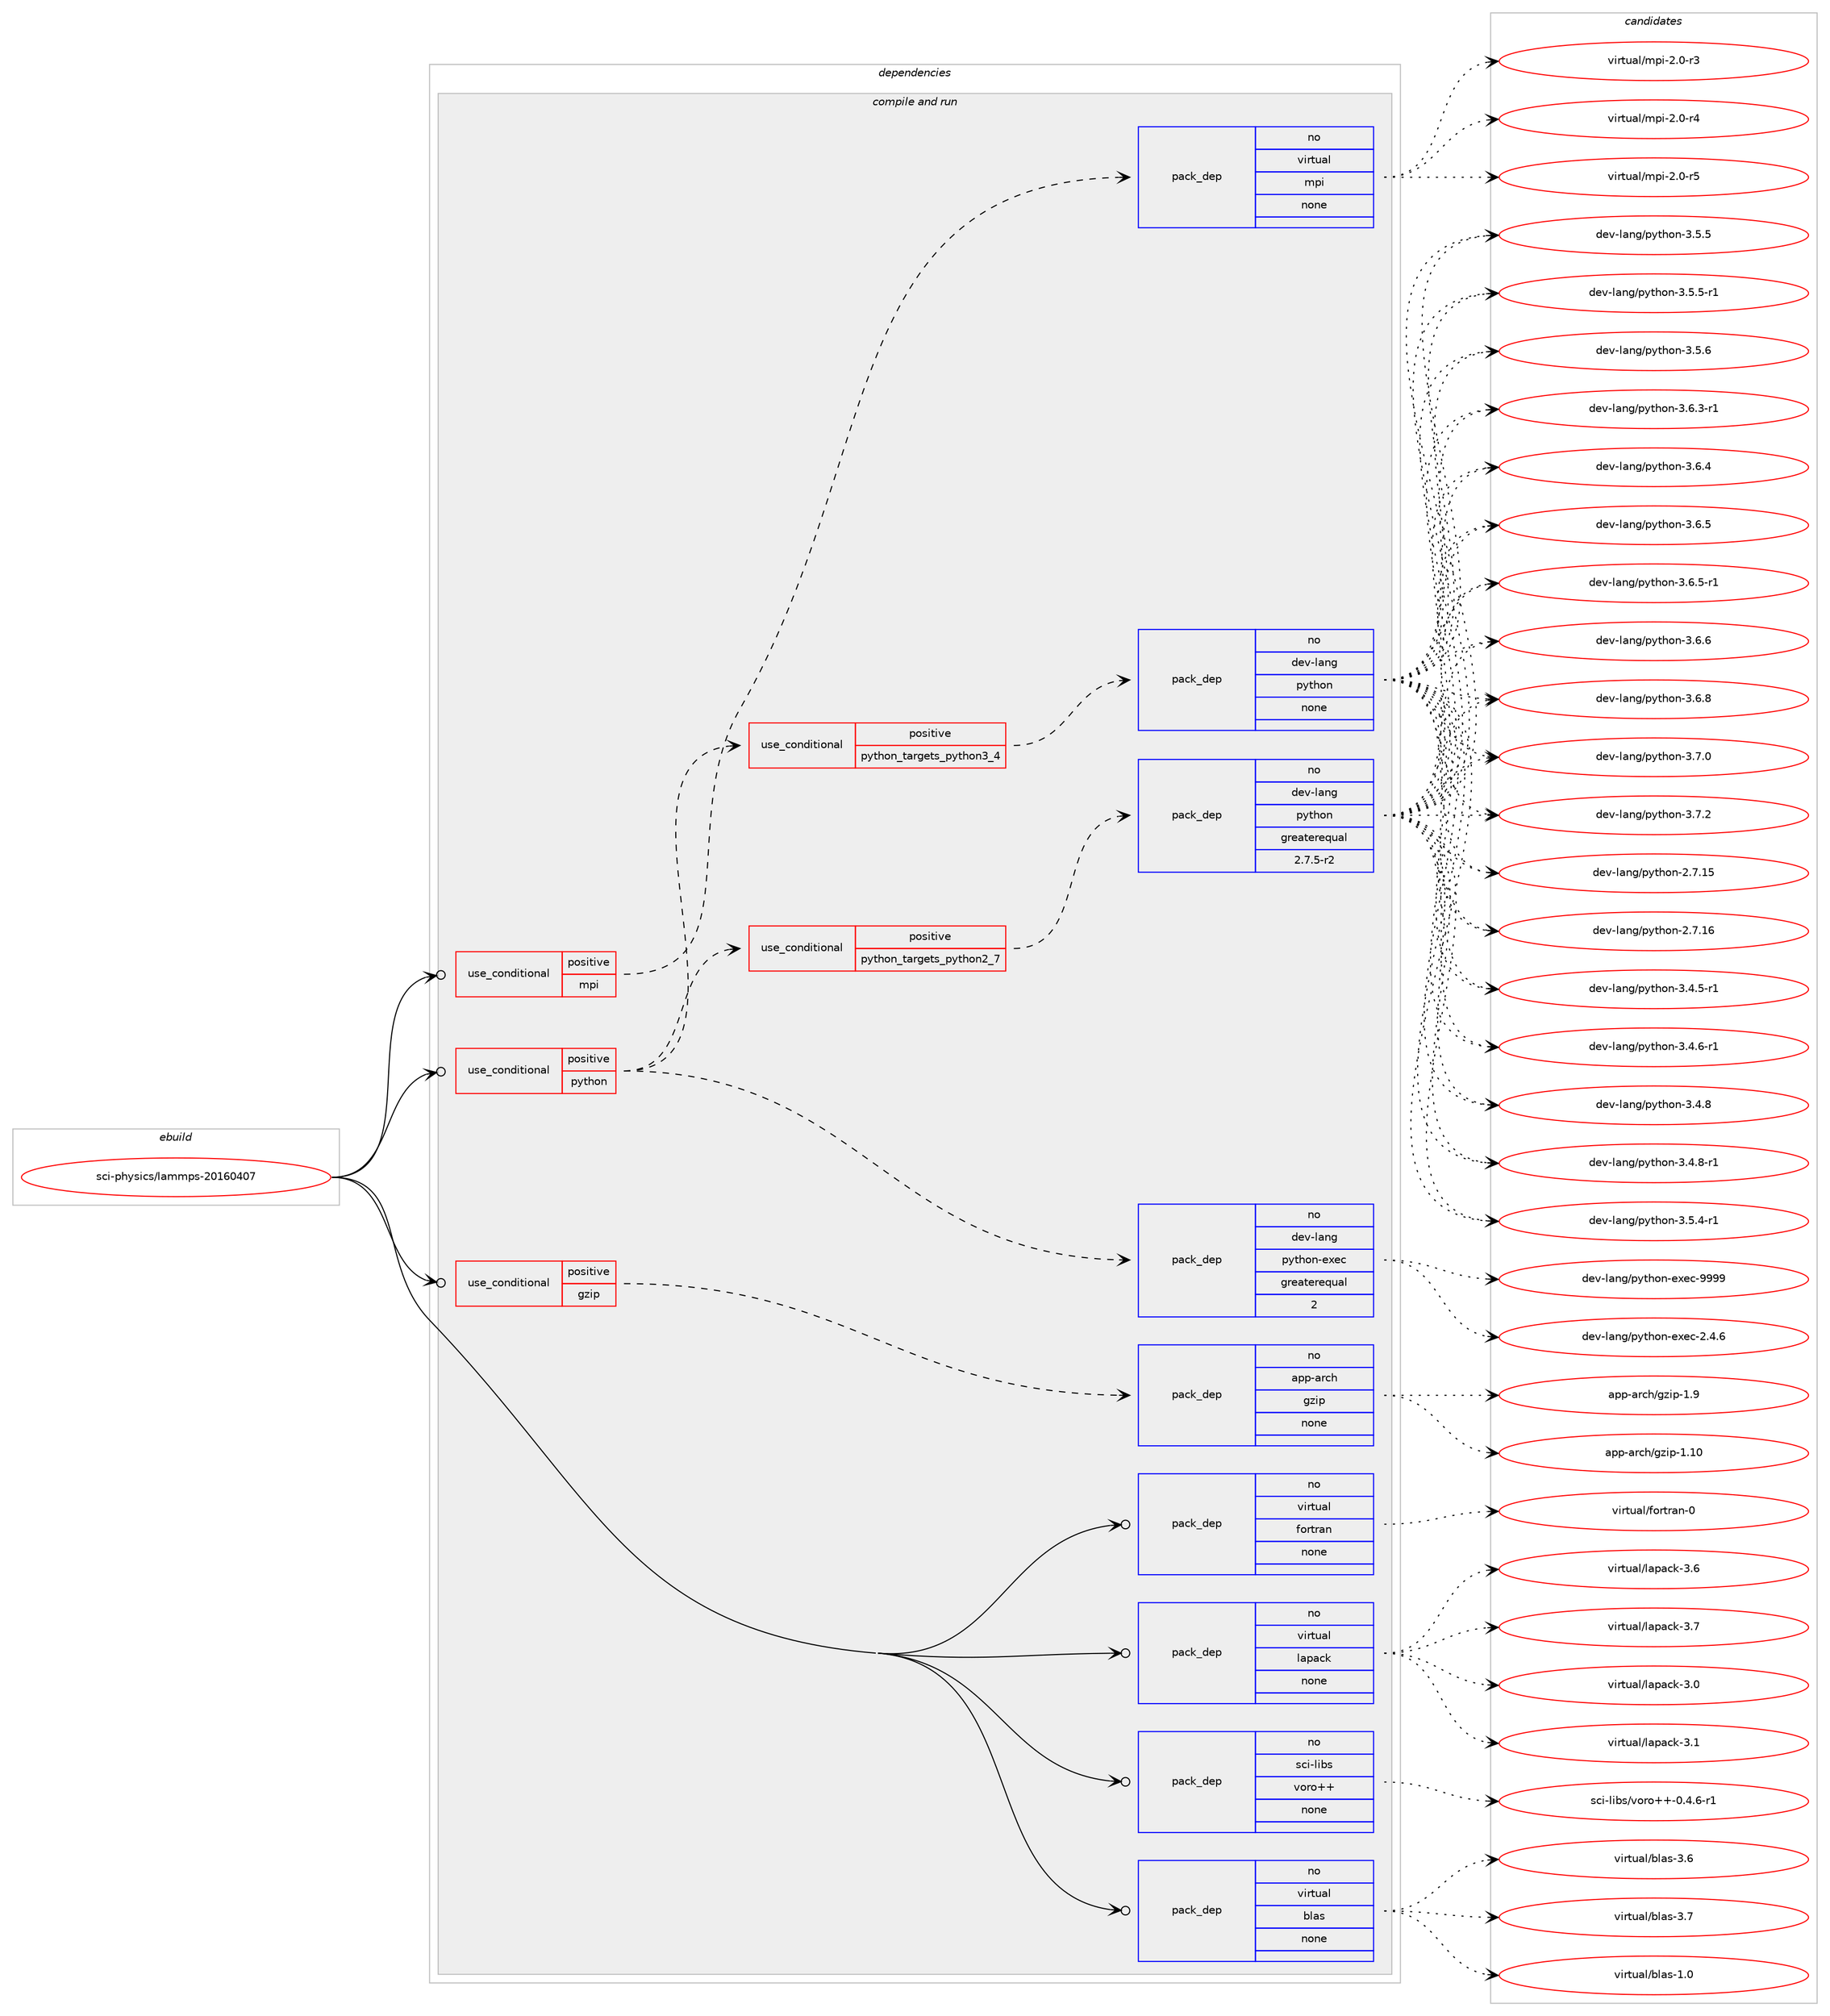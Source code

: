 digraph prolog {

# *************
# Graph options
# *************

newrank=true;
concentrate=true;
compound=true;
graph [rankdir=LR,fontname=Helvetica,fontsize=10,ranksep=1.5];#, ranksep=2.5, nodesep=0.2];
edge  [arrowhead=vee];
node  [fontname=Helvetica,fontsize=10];

# **********
# The ebuild
# **********

subgraph cluster_leftcol {
color=gray;
rank=same;
label=<<i>ebuild</i>>;
id [label="sci-physics/lammps-20160407", color=red, width=4, href="../sci-physics/lammps-20160407.svg"];
}

# ****************
# The dependencies
# ****************

subgraph cluster_midcol {
color=gray;
label=<<i>dependencies</i>>;
subgraph cluster_compile {
fillcolor="#eeeeee";
style=filled;
label=<<i>compile</i>>;
}
subgraph cluster_compileandrun {
fillcolor="#eeeeee";
style=filled;
label=<<i>compile and run</i>>;
subgraph cond455028 {
dependency1700465 [label=<<TABLE BORDER="0" CELLBORDER="1" CELLSPACING="0" CELLPADDING="4"><TR><TD ROWSPAN="3" CELLPADDING="10">use_conditional</TD></TR><TR><TD>positive</TD></TR><TR><TD>gzip</TD></TR></TABLE>>, shape=none, color=red];
subgraph pack1217555 {
dependency1700466 [label=<<TABLE BORDER="0" CELLBORDER="1" CELLSPACING="0" CELLPADDING="4" WIDTH="220"><TR><TD ROWSPAN="6" CELLPADDING="30">pack_dep</TD></TR><TR><TD WIDTH="110">no</TD></TR><TR><TD>app-arch</TD></TR><TR><TD>gzip</TD></TR><TR><TD>none</TD></TR><TR><TD></TD></TR></TABLE>>, shape=none, color=blue];
}
dependency1700465:e -> dependency1700466:w [weight=20,style="dashed",arrowhead="vee"];
}
id:e -> dependency1700465:w [weight=20,style="solid",arrowhead="odotvee"];
subgraph cond455029 {
dependency1700467 [label=<<TABLE BORDER="0" CELLBORDER="1" CELLSPACING="0" CELLPADDING="4"><TR><TD ROWSPAN="3" CELLPADDING="10">use_conditional</TD></TR><TR><TD>positive</TD></TR><TR><TD>mpi</TD></TR></TABLE>>, shape=none, color=red];
subgraph pack1217556 {
dependency1700468 [label=<<TABLE BORDER="0" CELLBORDER="1" CELLSPACING="0" CELLPADDING="4" WIDTH="220"><TR><TD ROWSPAN="6" CELLPADDING="30">pack_dep</TD></TR><TR><TD WIDTH="110">no</TD></TR><TR><TD>virtual</TD></TR><TR><TD>mpi</TD></TR><TR><TD>none</TD></TR><TR><TD></TD></TR></TABLE>>, shape=none, color=blue];
}
dependency1700467:e -> dependency1700468:w [weight=20,style="dashed",arrowhead="vee"];
}
id:e -> dependency1700467:w [weight=20,style="solid",arrowhead="odotvee"];
subgraph cond455030 {
dependency1700469 [label=<<TABLE BORDER="0" CELLBORDER="1" CELLSPACING="0" CELLPADDING="4"><TR><TD ROWSPAN="3" CELLPADDING="10">use_conditional</TD></TR><TR><TD>positive</TD></TR><TR><TD>python</TD></TR></TABLE>>, shape=none, color=red];
subgraph cond455031 {
dependency1700470 [label=<<TABLE BORDER="0" CELLBORDER="1" CELLSPACING="0" CELLPADDING="4"><TR><TD ROWSPAN="3" CELLPADDING="10">use_conditional</TD></TR><TR><TD>positive</TD></TR><TR><TD>python_targets_python2_7</TD></TR></TABLE>>, shape=none, color=red];
subgraph pack1217557 {
dependency1700471 [label=<<TABLE BORDER="0" CELLBORDER="1" CELLSPACING="0" CELLPADDING="4" WIDTH="220"><TR><TD ROWSPAN="6" CELLPADDING="30">pack_dep</TD></TR><TR><TD WIDTH="110">no</TD></TR><TR><TD>dev-lang</TD></TR><TR><TD>python</TD></TR><TR><TD>greaterequal</TD></TR><TR><TD>2.7.5-r2</TD></TR></TABLE>>, shape=none, color=blue];
}
dependency1700470:e -> dependency1700471:w [weight=20,style="dashed",arrowhead="vee"];
}
dependency1700469:e -> dependency1700470:w [weight=20,style="dashed",arrowhead="vee"];
subgraph cond455032 {
dependency1700472 [label=<<TABLE BORDER="0" CELLBORDER="1" CELLSPACING="0" CELLPADDING="4"><TR><TD ROWSPAN="3" CELLPADDING="10">use_conditional</TD></TR><TR><TD>positive</TD></TR><TR><TD>python_targets_python3_4</TD></TR></TABLE>>, shape=none, color=red];
subgraph pack1217558 {
dependency1700473 [label=<<TABLE BORDER="0" CELLBORDER="1" CELLSPACING="0" CELLPADDING="4" WIDTH="220"><TR><TD ROWSPAN="6" CELLPADDING="30">pack_dep</TD></TR><TR><TD WIDTH="110">no</TD></TR><TR><TD>dev-lang</TD></TR><TR><TD>python</TD></TR><TR><TD>none</TD></TR><TR><TD></TD></TR></TABLE>>, shape=none, color=blue];
}
dependency1700472:e -> dependency1700473:w [weight=20,style="dashed",arrowhead="vee"];
}
dependency1700469:e -> dependency1700472:w [weight=20,style="dashed",arrowhead="vee"];
subgraph pack1217559 {
dependency1700474 [label=<<TABLE BORDER="0" CELLBORDER="1" CELLSPACING="0" CELLPADDING="4" WIDTH="220"><TR><TD ROWSPAN="6" CELLPADDING="30">pack_dep</TD></TR><TR><TD WIDTH="110">no</TD></TR><TR><TD>dev-lang</TD></TR><TR><TD>python-exec</TD></TR><TR><TD>greaterequal</TD></TR><TR><TD>2</TD></TR></TABLE>>, shape=none, color=blue];
}
dependency1700469:e -> dependency1700474:w [weight=20,style="dashed",arrowhead="vee"];
}
id:e -> dependency1700469:w [weight=20,style="solid",arrowhead="odotvee"];
subgraph pack1217560 {
dependency1700475 [label=<<TABLE BORDER="0" CELLBORDER="1" CELLSPACING="0" CELLPADDING="4" WIDTH="220"><TR><TD ROWSPAN="6" CELLPADDING="30">pack_dep</TD></TR><TR><TD WIDTH="110">no</TD></TR><TR><TD>sci-libs</TD></TR><TR><TD>voro++</TD></TR><TR><TD>none</TD></TR><TR><TD></TD></TR></TABLE>>, shape=none, color=blue];
}
id:e -> dependency1700475:w [weight=20,style="solid",arrowhead="odotvee"];
subgraph pack1217561 {
dependency1700476 [label=<<TABLE BORDER="0" CELLBORDER="1" CELLSPACING="0" CELLPADDING="4" WIDTH="220"><TR><TD ROWSPAN="6" CELLPADDING="30">pack_dep</TD></TR><TR><TD WIDTH="110">no</TD></TR><TR><TD>virtual</TD></TR><TR><TD>blas</TD></TR><TR><TD>none</TD></TR><TR><TD></TD></TR></TABLE>>, shape=none, color=blue];
}
id:e -> dependency1700476:w [weight=20,style="solid",arrowhead="odotvee"];
subgraph pack1217562 {
dependency1700477 [label=<<TABLE BORDER="0" CELLBORDER="1" CELLSPACING="0" CELLPADDING="4" WIDTH="220"><TR><TD ROWSPAN="6" CELLPADDING="30">pack_dep</TD></TR><TR><TD WIDTH="110">no</TD></TR><TR><TD>virtual</TD></TR><TR><TD>fortran</TD></TR><TR><TD>none</TD></TR><TR><TD></TD></TR></TABLE>>, shape=none, color=blue];
}
id:e -> dependency1700477:w [weight=20,style="solid",arrowhead="odotvee"];
subgraph pack1217563 {
dependency1700478 [label=<<TABLE BORDER="0" CELLBORDER="1" CELLSPACING="0" CELLPADDING="4" WIDTH="220"><TR><TD ROWSPAN="6" CELLPADDING="30">pack_dep</TD></TR><TR><TD WIDTH="110">no</TD></TR><TR><TD>virtual</TD></TR><TR><TD>lapack</TD></TR><TR><TD>none</TD></TR><TR><TD></TD></TR></TABLE>>, shape=none, color=blue];
}
id:e -> dependency1700478:w [weight=20,style="solid",arrowhead="odotvee"];
}
subgraph cluster_run {
fillcolor="#eeeeee";
style=filled;
label=<<i>run</i>>;
}
}

# **************
# The candidates
# **************

subgraph cluster_choices {
rank=same;
color=gray;
label=<<i>candidates</i>>;

subgraph choice1217555 {
color=black;
nodesep=1;
choice97112112459711499104471031221051124549464948 [label="app-arch/gzip-1.10", color=red, width=4,href="../app-arch/gzip-1.10.svg"];
choice971121124597114991044710312210511245494657 [label="app-arch/gzip-1.9", color=red, width=4,href="../app-arch/gzip-1.9.svg"];
dependency1700466:e -> choice97112112459711499104471031221051124549464948:w [style=dotted,weight="100"];
dependency1700466:e -> choice971121124597114991044710312210511245494657:w [style=dotted,weight="100"];
}
subgraph choice1217556 {
color=black;
nodesep=1;
choice1181051141161179710847109112105455046484511451 [label="virtual/mpi-2.0-r3", color=red, width=4,href="../virtual/mpi-2.0-r3.svg"];
choice1181051141161179710847109112105455046484511452 [label="virtual/mpi-2.0-r4", color=red, width=4,href="../virtual/mpi-2.0-r4.svg"];
choice1181051141161179710847109112105455046484511453 [label="virtual/mpi-2.0-r5", color=red, width=4,href="../virtual/mpi-2.0-r5.svg"];
dependency1700468:e -> choice1181051141161179710847109112105455046484511451:w [style=dotted,weight="100"];
dependency1700468:e -> choice1181051141161179710847109112105455046484511452:w [style=dotted,weight="100"];
dependency1700468:e -> choice1181051141161179710847109112105455046484511453:w [style=dotted,weight="100"];
}
subgraph choice1217557 {
color=black;
nodesep=1;
choice10010111845108971101034711212111610411111045504655464953 [label="dev-lang/python-2.7.15", color=red, width=4,href="../dev-lang/python-2.7.15.svg"];
choice10010111845108971101034711212111610411111045504655464954 [label="dev-lang/python-2.7.16", color=red, width=4,href="../dev-lang/python-2.7.16.svg"];
choice1001011184510897110103471121211161041111104551465246534511449 [label="dev-lang/python-3.4.5-r1", color=red, width=4,href="../dev-lang/python-3.4.5-r1.svg"];
choice1001011184510897110103471121211161041111104551465246544511449 [label="dev-lang/python-3.4.6-r1", color=red, width=4,href="../dev-lang/python-3.4.6-r1.svg"];
choice100101118451089711010347112121116104111110455146524656 [label="dev-lang/python-3.4.8", color=red, width=4,href="../dev-lang/python-3.4.8.svg"];
choice1001011184510897110103471121211161041111104551465246564511449 [label="dev-lang/python-3.4.8-r1", color=red, width=4,href="../dev-lang/python-3.4.8-r1.svg"];
choice1001011184510897110103471121211161041111104551465346524511449 [label="dev-lang/python-3.5.4-r1", color=red, width=4,href="../dev-lang/python-3.5.4-r1.svg"];
choice100101118451089711010347112121116104111110455146534653 [label="dev-lang/python-3.5.5", color=red, width=4,href="../dev-lang/python-3.5.5.svg"];
choice1001011184510897110103471121211161041111104551465346534511449 [label="dev-lang/python-3.5.5-r1", color=red, width=4,href="../dev-lang/python-3.5.5-r1.svg"];
choice100101118451089711010347112121116104111110455146534654 [label="dev-lang/python-3.5.6", color=red, width=4,href="../dev-lang/python-3.5.6.svg"];
choice1001011184510897110103471121211161041111104551465446514511449 [label="dev-lang/python-3.6.3-r1", color=red, width=4,href="../dev-lang/python-3.6.3-r1.svg"];
choice100101118451089711010347112121116104111110455146544652 [label="dev-lang/python-3.6.4", color=red, width=4,href="../dev-lang/python-3.6.4.svg"];
choice100101118451089711010347112121116104111110455146544653 [label="dev-lang/python-3.6.5", color=red, width=4,href="../dev-lang/python-3.6.5.svg"];
choice1001011184510897110103471121211161041111104551465446534511449 [label="dev-lang/python-3.6.5-r1", color=red, width=4,href="../dev-lang/python-3.6.5-r1.svg"];
choice100101118451089711010347112121116104111110455146544654 [label="dev-lang/python-3.6.6", color=red, width=4,href="../dev-lang/python-3.6.6.svg"];
choice100101118451089711010347112121116104111110455146544656 [label="dev-lang/python-3.6.8", color=red, width=4,href="../dev-lang/python-3.6.8.svg"];
choice100101118451089711010347112121116104111110455146554648 [label="dev-lang/python-3.7.0", color=red, width=4,href="../dev-lang/python-3.7.0.svg"];
choice100101118451089711010347112121116104111110455146554650 [label="dev-lang/python-3.7.2", color=red, width=4,href="../dev-lang/python-3.7.2.svg"];
dependency1700471:e -> choice10010111845108971101034711212111610411111045504655464953:w [style=dotted,weight="100"];
dependency1700471:e -> choice10010111845108971101034711212111610411111045504655464954:w [style=dotted,weight="100"];
dependency1700471:e -> choice1001011184510897110103471121211161041111104551465246534511449:w [style=dotted,weight="100"];
dependency1700471:e -> choice1001011184510897110103471121211161041111104551465246544511449:w [style=dotted,weight="100"];
dependency1700471:e -> choice100101118451089711010347112121116104111110455146524656:w [style=dotted,weight="100"];
dependency1700471:e -> choice1001011184510897110103471121211161041111104551465246564511449:w [style=dotted,weight="100"];
dependency1700471:e -> choice1001011184510897110103471121211161041111104551465346524511449:w [style=dotted,weight="100"];
dependency1700471:e -> choice100101118451089711010347112121116104111110455146534653:w [style=dotted,weight="100"];
dependency1700471:e -> choice1001011184510897110103471121211161041111104551465346534511449:w [style=dotted,weight="100"];
dependency1700471:e -> choice100101118451089711010347112121116104111110455146534654:w [style=dotted,weight="100"];
dependency1700471:e -> choice1001011184510897110103471121211161041111104551465446514511449:w [style=dotted,weight="100"];
dependency1700471:e -> choice100101118451089711010347112121116104111110455146544652:w [style=dotted,weight="100"];
dependency1700471:e -> choice100101118451089711010347112121116104111110455146544653:w [style=dotted,weight="100"];
dependency1700471:e -> choice1001011184510897110103471121211161041111104551465446534511449:w [style=dotted,weight="100"];
dependency1700471:e -> choice100101118451089711010347112121116104111110455146544654:w [style=dotted,weight="100"];
dependency1700471:e -> choice100101118451089711010347112121116104111110455146544656:w [style=dotted,weight="100"];
dependency1700471:e -> choice100101118451089711010347112121116104111110455146554648:w [style=dotted,weight="100"];
dependency1700471:e -> choice100101118451089711010347112121116104111110455146554650:w [style=dotted,weight="100"];
}
subgraph choice1217558 {
color=black;
nodesep=1;
choice10010111845108971101034711212111610411111045504655464953 [label="dev-lang/python-2.7.15", color=red, width=4,href="../dev-lang/python-2.7.15.svg"];
choice10010111845108971101034711212111610411111045504655464954 [label="dev-lang/python-2.7.16", color=red, width=4,href="../dev-lang/python-2.7.16.svg"];
choice1001011184510897110103471121211161041111104551465246534511449 [label="dev-lang/python-3.4.5-r1", color=red, width=4,href="../dev-lang/python-3.4.5-r1.svg"];
choice1001011184510897110103471121211161041111104551465246544511449 [label="dev-lang/python-3.4.6-r1", color=red, width=4,href="../dev-lang/python-3.4.6-r1.svg"];
choice100101118451089711010347112121116104111110455146524656 [label="dev-lang/python-3.4.8", color=red, width=4,href="../dev-lang/python-3.4.8.svg"];
choice1001011184510897110103471121211161041111104551465246564511449 [label="dev-lang/python-3.4.8-r1", color=red, width=4,href="../dev-lang/python-3.4.8-r1.svg"];
choice1001011184510897110103471121211161041111104551465346524511449 [label="dev-lang/python-3.5.4-r1", color=red, width=4,href="../dev-lang/python-3.5.4-r1.svg"];
choice100101118451089711010347112121116104111110455146534653 [label="dev-lang/python-3.5.5", color=red, width=4,href="../dev-lang/python-3.5.5.svg"];
choice1001011184510897110103471121211161041111104551465346534511449 [label="dev-lang/python-3.5.5-r1", color=red, width=4,href="../dev-lang/python-3.5.5-r1.svg"];
choice100101118451089711010347112121116104111110455146534654 [label="dev-lang/python-3.5.6", color=red, width=4,href="../dev-lang/python-3.5.6.svg"];
choice1001011184510897110103471121211161041111104551465446514511449 [label="dev-lang/python-3.6.3-r1", color=red, width=4,href="../dev-lang/python-3.6.3-r1.svg"];
choice100101118451089711010347112121116104111110455146544652 [label="dev-lang/python-3.6.4", color=red, width=4,href="../dev-lang/python-3.6.4.svg"];
choice100101118451089711010347112121116104111110455146544653 [label="dev-lang/python-3.6.5", color=red, width=4,href="../dev-lang/python-3.6.5.svg"];
choice1001011184510897110103471121211161041111104551465446534511449 [label="dev-lang/python-3.6.5-r1", color=red, width=4,href="../dev-lang/python-3.6.5-r1.svg"];
choice100101118451089711010347112121116104111110455146544654 [label="dev-lang/python-3.6.6", color=red, width=4,href="../dev-lang/python-3.6.6.svg"];
choice100101118451089711010347112121116104111110455146544656 [label="dev-lang/python-3.6.8", color=red, width=4,href="../dev-lang/python-3.6.8.svg"];
choice100101118451089711010347112121116104111110455146554648 [label="dev-lang/python-3.7.0", color=red, width=4,href="../dev-lang/python-3.7.0.svg"];
choice100101118451089711010347112121116104111110455146554650 [label="dev-lang/python-3.7.2", color=red, width=4,href="../dev-lang/python-3.7.2.svg"];
dependency1700473:e -> choice10010111845108971101034711212111610411111045504655464953:w [style=dotted,weight="100"];
dependency1700473:e -> choice10010111845108971101034711212111610411111045504655464954:w [style=dotted,weight="100"];
dependency1700473:e -> choice1001011184510897110103471121211161041111104551465246534511449:w [style=dotted,weight="100"];
dependency1700473:e -> choice1001011184510897110103471121211161041111104551465246544511449:w [style=dotted,weight="100"];
dependency1700473:e -> choice100101118451089711010347112121116104111110455146524656:w [style=dotted,weight="100"];
dependency1700473:e -> choice1001011184510897110103471121211161041111104551465246564511449:w [style=dotted,weight="100"];
dependency1700473:e -> choice1001011184510897110103471121211161041111104551465346524511449:w [style=dotted,weight="100"];
dependency1700473:e -> choice100101118451089711010347112121116104111110455146534653:w [style=dotted,weight="100"];
dependency1700473:e -> choice1001011184510897110103471121211161041111104551465346534511449:w [style=dotted,weight="100"];
dependency1700473:e -> choice100101118451089711010347112121116104111110455146534654:w [style=dotted,weight="100"];
dependency1700473:e -> choice1001011184510897110103471121211161041111104551465446514511449:w [style=dotted,weight="100"];
dependency1700473:e -> choice100101118451089711010347112121116104111110455146544652:w [style=dotted,weight="100"];
dependency1700473:e -> choice100101118451089711010347112121116104111110455146544653:w [style=dotted,weight="100"];
dependency1700473:e -> choice1001011184510897110103471121211161041111104551465446534511449:w [style=dotted,weight="100"];
dependency1700473:e -> choice100101118451089711010347112121116104111110455146544654:w [style=dotted,weight="100"];
dependency1700473:e -> choice100101118451089711010347112121116104111110455146544656:w [style=dotted,weight="100"];
dependency1700473:e -> choice100101118451089711010347112121116104111110455146554648:w [style=dotted,weight="100"];
dependency1700473:e -> choice100101118451089711010347112121116104111110455146554650:w [style=dotted,weight="100"];
}
subgraph choice1217559 {
color=black;
nodesep=1;
choice1001011184510897110103471121211161041111104510112010199455046524654 [label="dev-lang/python-exec-2.4.6", color=red, width=4,href="../dev-lang/python-exec-2.4.6.svg"];
choice10010111845108971101034711212111610411111045101120101994557575757 [label="dev-lang/python-exec-9999", color=red, width=4,href="../dev-lang/python-exec-9999.svg"];
dependency1700474:e -> choice1001011184510897110103471121211161041111104510112010199455046524654:w [style=dotted,weight="100"];
dependency1700474:e -> choice10010111845108971101034711212111610411111045101120101994557575757:w [style=dotted,weight="100"];
}
subgraph choice1217560 {
color=black;
nodesep=1;
choice1159910545108105981154711811111411143434548465246544511449 [label="sci-libs/voro++-0.4.6-r1", color=red, width=4,href="../sci-libs/voro++-0.4.6-r1.svg"];
dependency1700475:e -> choice1159910545108105981154711811111411143434548465246544511449:w [style=dotted,weight="100"];
}
subgraph choice1217561 {
color=black;
nodesep=1;
choice1181051141161179710847981089711545494648 [label="virtual/blas-1.0", color=red, width=4,href="../virtual/blas-1.0.svg"];
choice1181051141161179710847981089711545514654 [label="virtual/blas-3.6", color=red, width=4,href="../virtual/blas-3.6.svg"];
choice1181051141161179710847981089711545514655 [label="virtual/blas-3.7", color=red, width=4,href="../virtual/blas-3.7.svg"];
dependency1700476:e -> choice1181051141161179710847981089711545494648:w [style=dotted,weight="100"];
dependency1700476:e -> choice1181051141161179710847981089711545514654:w [style=dotted,weight="100"];
dependency1700476:e -> choice1181051141161179710847981089711545514655:w [style=dotted,weight="100"];
}
subgraph choice1217562 {
color=black;
nodesep=1;
choice1181051141161179710847102111114116114971104548 [label="virtual/fortran-0", color=red, width=4,href="../virtual/fortran-0.svg"];
dependency1700477:e -> choice1181051141161179710847102111114116114971104548:w [style=dotted,weight="100"];
}
subgraph choice1217563 {
color=black;
nodesep=1;
choice118105114116117971084710897112979910745514648 [label="virtual/lapack-3.0", color=red, width=4,href="../virtual/lapack-3.0.svg"];
choice118105114116117971084710897112979910745514649 [label="virtual/lapack-3.1", color=red, width=4,href="../virtual/lapack-3.1.svg"];
choice118105114116117971084710897112979910745514654 [label="virtual/lapack-3.6", color=red, width=4,href="../virtual/lapack-3.6.svg"];
choice118105114116117971084710897112979910745514655 [label="virtual/lapack-3.7", color=red, width=4,href="../virtual/lapack-3.7.svg"];
dependency1700478:e -> choice118105114116117971084710897112979910745514648:w [style=dotted,weight="100"];
dependency1700478:e -> choice118105114116117971084710897112979910745514649:w [style=dotted,weight="100"];
dependency1700478:e -> choice118105114116117971084710897112979910745514654:w [style=dotted,weight="100"];
dependency1700478:e -> choice118105114116117971084710897112979910745514655:w [style=dotted,weight="100"];
}
}

}
